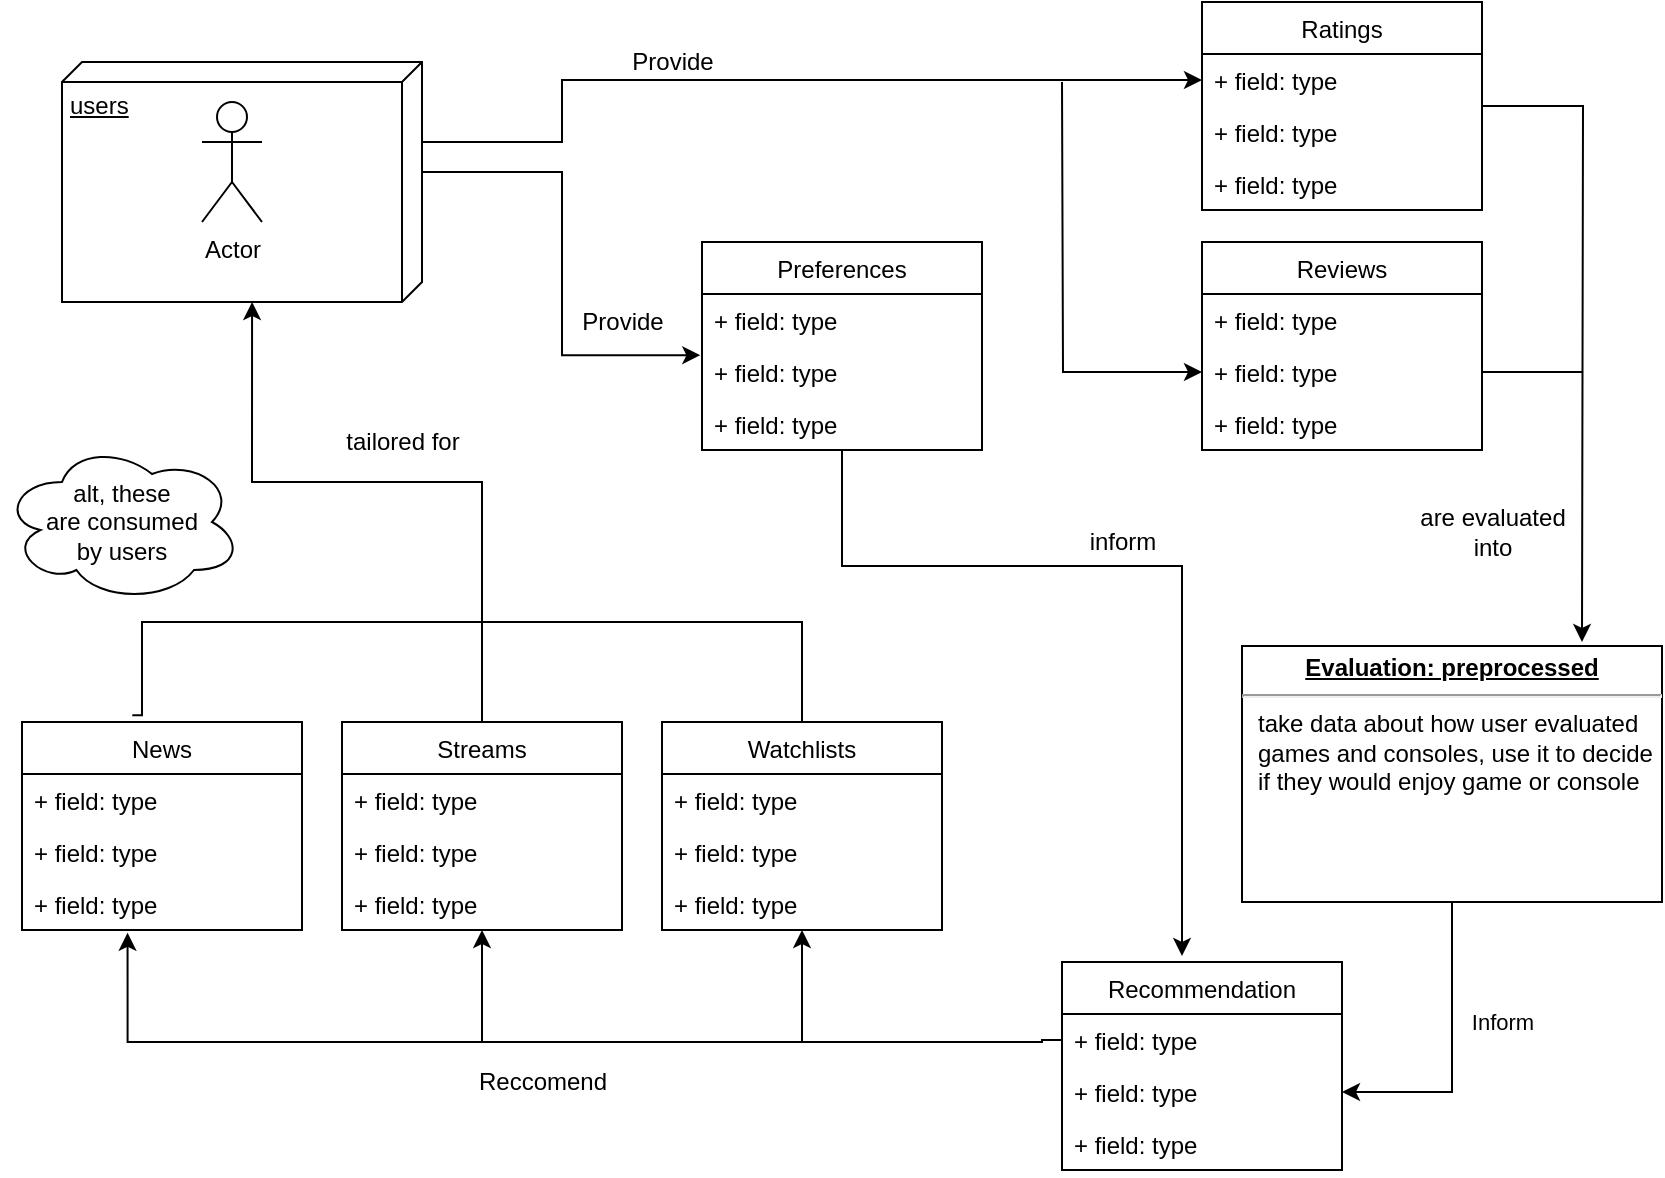 <mxfile version="13.10.7" type="device"><diagram id="y1WjTtdabq7NpuDS-B9A" name="Page-1"><mxGraphModel dx="1038" dy="579" grid="1" gridSize="10" guides="1" tooltips="1" connect="1" arrows="1" fold="1" page="1" pageScale="1" pageWidth="850" pageHeight="1100" math="0" shadow="0"><root><mxCell id="0"/><mxCell id="1" parent="0"/><mxCell id="kmG3smNx2aG15RVV7qXE-28" style="edgeStyle=orthogonalEdgeStyle;rounded=0;orthogonalLoop=1;jettySize=auto;html=1;entryX=-0.006;entryY=0.177;entryDx=0;entryDy=0;entryPerimeter=0;endArrow=classic;endFill=1;exitX=0;exitY=0;exitDx=55;exitDy=0;exitPerimeter=0;" edge="1" parent="1" source="kmG3smNx2aG15RVV7qXE-1" target="kmG3smNx2aG15RVV7qXE-7"><mxGeometry relative="1" as="geometry"/></mxCell><mxCell id="kmG3smNx2aG15RVV7qXE-29" style="edgeStyle=orthogonalEdgeStyle;rounded=0;orthogonalLoop=1;jettySize=auto;html=1;endArrow=classic;endFill=1;entryX=0;entryY=0.5;entryDx=0;entryDy=0;" edge="1" parent="1" source="kmG3smNx2aG15RVV7qXE-1" target="kmG3smNx2aG15RVV7qXE-10"><mxGeometry relative="1" as="geometry"><mxPoint x="480" y="90" as="targetPoint"/><Array as="points"><mxPoint x="290" y="110"/><mxPoint x="290" y="79"/></Array></mxGeometry></mxCell><mxCell id="kmG3smNx2aG15RVV7qXE-45" style="edgeStyle=orthogonalEdgeStyle;rounded=0;orthogonalLoop=1;jettySize=auto;html=1;endArrow=none;endFill=0;startArrow=classic;startFill=1;exitX=1;exitY=0.472;exitDx=0;exitDy=0;exitPerimeter=0;" edge="1" parent="1" source="kmG3smNx2aG15RVV7qXE-1"><mxGeometry relative="1" as="geometry"><mxPoint x="250" y="350" as="targetPoint"/><mxPoint x="135" y="200" as="sourcePoint"/><Array as="points"><mxPoint x="135" y="280"/><mxPoint x="250" y="280"/></Array></mxGeometry></mxCell><mxCell id="kmG3smNx2aG15RVV7qXE-1" value="users" style="verticalAlign=top;align=left;spacingTop=8;spacingLeft=2;spacingRight=12;shape=cube;size=10;direction=south;fontStyle=4;html=1;" vertex="1" parent="1"><mxGeometry x="40" y="70" width="180" height="120" as="geometry"/></mxCell><mxCell id="kmG3smNx2aG15RVV7qXE-2" value="Actor" style="shape=umlActor;verticalLabelPosition=bottom;verticalAlign=top;html=1;outlineConnect=0;" vertex="1" parent="1"><mxGeometry x="110" y="90" width="30" height="60" as="geometry"/></mxCell><mxCell id="kmG3smNx2aG15RVV7qXE-22" style="edgeStyle=orthogonalEdgeStyle;rounded=0;orthogonalLoop=1;jettySize=auto;html=1;" edge="1" parent="1" source="kmG3smNx2aG15RVV7qXE-5"><mxGeometry relative="1" as="geometry"><mxPoint x="600" y="517" as="targetPoint"/><Array as="points"><mxPoint x="430" y="322"/><mxPoint x="600" y="322"/><mxPoint x="600" y="517"/></Array></mxGeometry></mxCell><mxCell id="kmG3smNx2aG15RVV7qXE-5" value="Preferences" style="swimlane;fontStyle=0;childLayout=stackLayout;horizontal=1;startSize=26;fillColor=none;horizontalStack=0;resizeParent=1;resizeParentMax=0;resizeLast=0;collapsible=1;marginBottom=0;" vertex="1" parent="1"><mxGeometry x="360" y="160" width="140" height="104" as="geometry"/></mxCell><mxCell id="kmG3smNx2aG15RVV7qXE-6" value="+ field: type" style="text;strokeColor=none;fillColor=none;align=left;verticalAlign=top;spacingLeft=4;spacingRight=4;overflow=hidden;rotatable=0;points=[[0,0.5],[1,0.5]];portConstraint=eastwest;" vertex="1" parent="kmG3smNx2aG15RVV7qXE-5"><mxGeometry y="26" width="140" height="26" as="geometry"/></mxCell><mxCell id="kmG3smNx2aG15RVV7qXE-7" value="+ field: type" style="text;strokeColor=none;fillColor=none;align=left;verticalAlign=top;spacingLeft=4;spacingRight=4;overflow=hidden;rotatable=0;points=[[0,0.5],[1,0.5]];portConstraint=eastwest;" vertex="1" parent="kmG3smNx2aG15RVV7qXE-5"><mxGeometry y="52" width="140" height="26" as="geometry"/></mxCell><mxCell id="kmG3smNx2aG15RVV7qXE-8" value="+ field: type" style="text;strokeColor=none;fillColor=none;align=left;verticalAlign=top;spacingLeft=4;spacingRight=4;overflow=hidden;rotatable=0;points=[[0,0.5],[1,0.5]];portConstraint=eastwest;" vertex="1" parent="kmG3smNx2aG15RVV7qXE-5"><mxGeometry y="78" width="140" height="26" as="geometry"/></mxCell><mxCell id="kmG3smNx2aG15RVV7qXE-21" style="edgeStyle=orthogonalEdgeStyle;rounded=0;orthogonalLoop=1;jettySize=auto;html=1;" edge="1" parent="1" source="kmG3smNx2aG15RVV7qXE-9"><mxGeometry relative="1" as="geometry"><mxPoint x="800" y="360" as="targetPoint"/></mxGeometry></mxCell><mxCell id="kmG3smNx2aG15RVV7qXE-9" value="Ratings" style="swimlane;fontStyle=0;childLayout=stackLayout;horizontal=1;startSize=26;fillColor=none;horizontalStack=0;resizeParent=1;resizeParentMax=0;resizeLast=0;collapsible=1;marginBottom=0;" vertex="1" parent="1"><mxGeometry x="610" y="40" width="140" height="104" as="geometry"/></mxCell><mxCell id="kmG3smNx2aG15RVV7qXE-10" value="+ field: type" style="text;strokeColor=none;fillColor=none;align=left;verticalAlign=top;spacingLeft=4;spacingRight=4;overflow=hidden;rotatable=0;points=[[0,0.5],[1,0.5]];portConstraint=eastwest;" vertex="1" parent="kmG3smNx2aG15RVV7qXE-9"><mxGeometry y="26" width="140" height="26" as="geometry"/></mxCell><mxCell id="kmG3smNx2aG15RVV7qXE-11" value="+ field: type" style="text;strokeColor=none;fillColor=none;align=left;verticalAlign=top;spacingLeft=4;spacingRight=4;overflow=hidden;rotatable=0;points=[[0,0.5],[1,0.5]];portConstraint=eastwest;" vertex="1" parent="kmG3smNx2aG15RVV7qXE-9"><mxGeometry y="52" width="140" height="26" as="geometry"/></mxCell><mxCell id="kmG3smNx2aG15RVV7qXE-12" value="+ field: type" style="text;strokeColor=none;fillColor=none;align=left;verticalAlign=top;spacingLeft=4;spacingRight=4;overflow=hidden;rotatable=0;points=[[0,0.5],[1,0.5]];portConstraint=eastwest;" vertex="1" parent="kmG3smNx2aG15RVV7qXE-9"><mxGeometry y="78" width="140" height="26" as="geometry"/></mxCell><mxCell id="kmG3smNx2aG15RVV7qXE-17" value="Reviews" style="swimlane;fontStyle=0;childLayout=stackLayout;horizontal=1;startSize=26;fillColor=none;horizontalStack=0;resizeParent=1;resizeParentMax=0;resizeLast=0;collapsible=1;marginBottom=0;" vertex="1" parent="1"><mxGeometry x="610" y="160" width="140" height="104" as="geometry"/></mxCell><mxCell id="kmG3smNx2aG15RVV7qXE-18" value="+ field: type" style="text;strokeColor=none;fillColor=none;align=left;verticalAlign=top;spacingLeft=4;spacingRight=4;overflow=hidden;rotatable=0;points=[[0,0.5],[1,0.5]];portConstraint=eastwest;" vertex="1" parent="kmG3smNx2aG15RVV7qXE-17"><mxGeometry y="26" width="140" height="26" as="geometry"/></mxCell><mxCell id="kmG3smNx2aG15RVV7qXE-19" value="+ field: type" style="text;strokeColor=none;fillColor=none;align=left;verticalAlign=top;spacingLeft=4;spacingRight=4;overflow=hidden;rotatable=0;points=[[0,0.5],[1,0.5]];portConstraint=eastwest;" vertex="1" parent="kmG3smNx2aG15RVV7qXE-17"><mxGeometry y="52" width="140" height="26" as="geometry"/></mxCell><mxCell id="kmG3smNx2aG15RVV7qXE-20" value="+ field: type" style="text;strokeColor=none;fillColor=none;align=left;verticalAlign=top;spacingLeft=4;spacingRight=4;overflow=hidden;rotatable=0;points=[[0,0.5],[1,0.5]];portConstraint=eastwest;" vertex="1" parent="kmG3smNx2aG15RVV7qXE-17"><mxGeometry y="78" width="140" height="26" as="geometry"/></mxCell><mxCell id="kmG3smNx2aG15RVV7qXE-23" style="edgeStyle=orthogonalEdgeStyle;rounded=0;orthogonalLoop=1;jettySize=auto;html=1;endArrow=none;endFill=0;" edge="1" parent="1" source="kmG3smNx2aG15RVV7qXE-19"><mxGeometry relative="1" as="geometry"><mxPoint x="800" y="225" as="targetPoint"/></mxGeometry></mxCell><mxCell id="kmG3smNx2aG15RVV7qXE-46" style="edgeStyle=orthogonalEdgeStyle;rounded=0;orthogonalLoop=1;jettySize=auto;html=1;endArrow=classic;endFill=1;entryX=0.377;entryY=1.054;entryDx=0;entryDy=0;entryPerimeter=0;exitX=0;exitY=0.5;exitDx=0;exitDy=0;" edge="1" parent="1" source="kmG3smNx2aG15RVV7qXE-25" target="kmG3smNx2aG15RVV7qXE-34"><mxGeometry relative="1" as="geometry"><mxPoint x="60" y="572" as="targetPoint"/><Array as="points"><mxPoint x="530" y="559"/><mxPoint x="530" y="560"/><mxPoint x="73" y="560"/></Array></mxGeometry></mxCell><mxCell id="kmG3smNx2aG15RVV7qXE-24" value="Recommendation" style="swimlane;fontStyle=0;childLayout=stackLayout;horizontal=1;startSize=26;fillColor=none;horizontalStack=0;resizeParent=1;resizeParentMax=0;resizeLast=0;collapsible=1;marginBottom=0;" vertex="1" parent="1"><mxGeometry x="540" y="520" width="140" height="104" as="geometry"/></mxCell><mxCell id="kmG3smNx2aG15RVV7qXE-25" value="+ field: type" style="text;strokeColor=none;fillColor=none;align=left;verticalAlign=top;spacingLeft=4;spacingRight=4;overflow=hidden;rotatable=0;points=[[0,0.5],[1,0.5]];portConstraint=eastwest;" vertex="1" parent="kmG3smNx2aG15RVV7qXE-24"><mxGeometry y="26" width="140" height="26" as="geometry"/></mxCell><mxCell id="kmG3smNx2aG15RVV7qXE-26" value="+ field: type" style="text;strokeColor=none;fillColor=none;align=left;verticalAlign=top;spacingLeft=4;spacingRight=4;overflow=hidden;rotatable=0;points=[[0,0.5],[1,0.5]];portConstraint=eastwest;" vertex="1" parent="kmG3smNx2aG15RVV7qXE-24"><mxGeometry y="52" width="140" height="26" as="geometry"/></mxCell><mxCell id="kmG3smNx2aG15RVV7qXE-27" value="+ field: type" style="text;strokeColor=none;fillColor=none;align=left;verticalAlign=top;spacingLeft=4;spacingRight=4;overflow=hidden;rotatable=0;points=[[0,0.5],[1,0.5]];portConstraint=eastwest;" vertex="1" parent="kmG3smNx2aG15RVV7qXE-24"><mxGeometry y="78" width="140" height="26" as="geometry"/></mxCell><mxCell id="kmG3smNx2aG15RVV7qXE-30" style="edgeStyle=orthogonalEdgeStyle;rounded=0;orthogonalLoop=1;jettySize=auto;html=1;endArrow=none;endFill=0;startArrow=classic;startFill=1;" edge="1" parent="1" source="kmG3smNx2aG15RVV7qXE-19"><mxGeometry relative="1" as="geometry"><mxPoint x="540" y="80" as="targetPoint"/></mxGeometry></mxCell><mxCell id="kmG3smNx2aG15RVV7qXE-31" value="News" style="swimlane;fontStyle=0;childLayout=stackLayout;horizontal=1;startSize=26;fillColor=none;horizontalStack=0;resizeParent=1;resizeParentMax=0;resizeLast=0;collapsible=1;marginBottom=0;" vertex="1" parent="1"><mxGeometry x="20" y="400" width="140" height="104" as="geometry"/></mxCell><mxCell id="kmG3smNx2aG15RVV7qXE-32" value="+ field: type" style="text;strokeColor=none;fillColor=none;align=left;verticalAlign=top;spacingLeft=4;spacingRight=4;overflow=hidden;rotatable=0;points=[[0,0.5],[1,0.5]];portConstraint=eastwest;" vertex="1" parent="kmG3smNx2aG15RVV7qXE-31"><mxGeometry y="26" width="140" height="26" as="geometry"/></mxCell><mxCell id="kmG3smNx2aG15RVV7qXE-33" value="+ field: type" style="text;strokeColor=none;fillColor=none;align=left;verticalAlign=top;spacingLeft=4;spacingRight=4;overflow=hidden;rotatable=0;points=[[0,0.5],[1,0.5]];portConstraint=eastwest;" vertex="1" parent="kmG3smNx2aG15RVV7qXE-31"><mxGeometry y="52" width="140" height="26" as="geometry"/></mxCell><mxCell id="kmG3smNx2aG15RVV7qXE-34" value="+ field: type" style="text;strokeColor=none;fillColor=none;align=left;verticalAlign=top;spacingLeft=4;spacingRight=4;overflow=hidden;rotatable=0;points=[[0,0.5],[1,0.5]];portConstraint=eastwest;" vertex="1" parent="kmG3smNx2aG15RVV7qXE-31"><mxGeometry y="78" width="140" height="26" as="geometry"/></mxCell><mxCell id="kmG3smNx2aG15RVV7qXE-44" style="edgeStyle=orthogonalEdgeStyle;rounded=0;orthogonalLoop=1;jettySize=auto;html=1;endArrow=none;endFill=0;" edge="1" parent="1" source="kmG3smNx2aG15RVV7qXE-35"><mxGeometry relative="1" as="geometry"><mxPoint x="250" y="350" as="targetPoint"/></mxGeometry></mxCell><mxCell id="kmG3smNx2aG15RVV7qXE-47" style="edgeStyle=orthogonalEdgeStyle;rounded=0;orthogonalLoop=1;jettySize=auto;html=1;endArrow=none;endFill=0;startArrow=classic;startFill=1;" edge="1" parent="1" source="kmG3smNx2aG15RVV7qXE-35"><mxGeometry relative="1" as="geometry"><mxPoint x="250" y="560" as="targetPoint"/></mxGeometry></mxCell><mxCell id="kmG3smNx2aG15RVV7qXE-35" value="Streams" style="swimlane;fontStyle=0;childLayout=stackLayout;horizontal=1;startSize=26;fillColor=none;horizontalStack=0;resizeParent=1;resizeParentMax=0;resizeLast=0;collapsible=1;marginBottom=0;" vertex="1" parent="1"><mxGeometry x="180" y="400" width="140" height="104" as="geometry"/></mxCell><mxCell id="kmG3smNx2aG15RVV7qXE-36" value="+ field: type" style="text;strokeColor=none;fillColor=none;align=left;verticalAlign=top;spacingLeft=4;spacingRight=4;overflow=hidden;rotatable=0;points=[[0,0.5],[1,0.5]];portConstraint=eastwest;" vertex="1" parent="kmG3smNx2aG15RVV7qXE-35"><mxGeometry y="26" width="140" height="26" as="geometry"/></mxCell><mxCell id="kmG3smNx2aG15RVV7qXE-37" value="+ field: type" style="text;strokeColor=none;fillColor=none;align=left;verticalAlign=top;spacingLeft=4;spacingRight=4;overflow=hidden;rotatable=0;points=[[0,0.5],[1,0.5]];portConstraint=eastwest;" vertex="1" parent="kmG3smNx2aG15RVV7qXE-35"><mxGeometry y="52" width="140" height="26" as="geometry"/></mxCell><mxCell id="kmG3smNx2aG15RVV7qXE-38" value="+ field: type" style="text;strokeColor=none;fillColor=none;align=left;verticalAlign=top;spacingLeft=4;spacingRight=4;overflow=hidden;rotatable=0;points=[[0,0.5],[1,0.5]];portConstraint=eastwest;" vertex="1" parent="kmG3smNx2aG15RVV7qXE-35"><mxGeometry y="78" width="140" height="26" as="geometry"/></mxCell><mxCell id="kmG3smNx2aG15RVV7qXE-43" style="edgeStyle=orthogonalEdgeStyle;rounded=0;orthogonalLoop=1;jettySize=auto;html=1;endArrow=none;endFill=0;entryX=0.394;entryY=-0.033;entryDx=0;entryDy=0;entryPerimeter=0;" edge="1" parent="1" source="kmG3smNx2aG15RVV7qXE-39" target="kmG3smNx2aG15RVV7qXE-31"><mxGeometry relative="1" as="geometry"><mxPoint x="80" y="360" as="targetPoint"/><Array as="points"><mxPoint x="410" y="350"/><mxPoint x="80" y="350"/><mxPoint x="80" y="397"/></Array></mxGeometry></mxCell><mxCell id="kmG3smNx2aG15RVV7qXE-48" style="edgeStyle=orthogonalEdgeStyle;rounded=0;orthogonalLoop=1;jettySize=auto;html=1;endArrow=none;endFill=0;startArrow=classic;startFill=1;" edge="1" parent="1" source="kmG3smNx2aG15RVV7qXE-39"><mxGeometry relative="1" as="geometry"><mxPoint x="410" y="560" as="targetPoint"/></mxGeometry></mxCell><mxCell id="kmG3smNx2aG15RVV7qXE-39" value="Watchlists" style="swimlane;fontStyle=0;childLayout=stackLayout;horizontal=1;startSize=26;fillColor=none;horizontalStack=0;resizeParent=1;resizeParentMax=0;resizeLast=0;collapsible=1;marginBottom=0;" vertex="1" parent="1"><mxGeometry x="340" y="400" width="140" height="104" as="geometry"/></mxCell><mxCell id="kmG3smNx2aG15RVV7qXE-40" value="+ field: type" style="text;strokeColor=none;fillColor=none;align=left;verticalAlign=top;spacingLeft=4;spacingRight=4;overflow=hidden;rotatable=0;points=[[0,0.5],[1,0.5]];portConstraint=eastwest;" vertex="1" parent="kmG3smNx2aG15RVV7qXE-39"><mxGeometry y="26" width="140" height="26" as="geometry"/></mxCell><mxCell id="kmG3smNx2aG15RVV7qXE-41" value="+ field: type" style="text;strokeColor=none;fillColor=none;align=left;verticalAlign=top;spacingLeft=4;spacingRight=4;overflow=hidden;rotatable=0;points=[[0,0.5],[1,0.5]];portConstraint=eastwest;" vertex="1" parent="kmG3smNx2aG15RVV7qXE-39"><mxGeometry y="52" width="140" height="26" as="geometry"/></mxCell><mxCell id="kmG3smNx2aG15RVV7qXE-42" value="+ field: type" style="text;strokeColor=none;fillColor=none;align=left;verticalAlign=top;spacingLeft=4;spacingRight=4;overflow=hidden;rotatable=0;points=[[0,0.5],[1,0.5]];portConstraint=eastwest;" vertex="1" parent="kmG3smNx2aG15RVV7qXE-39"><mxGeometry y="78" width="140" height="26" as="geometry"/></mxCell><mxCell id="kmG3smNx2aG15RVV7qXE-52" style="edgeStyle=orthogonalEdgeStyle;rounded=0;orthogonalLoop=1;jettySize=auto;html=1;entryX=1;entryY=0.5;entryDx=0;entryDy=0;" edge="1" parent="1" source="kmG3smNx2aG15RVV7qXE-50" target="kmG3smNx2aG15RVV7qXE-26"><mxGeometry relative="1" as="geometry"/></mxCell><mxCell id="kmG3smNx2aG15RVV7qXE-57" value="Inform" style="edgeLabel;html=1;align=center;verticalAlign=middle;resizable=0;points=[];" vertex="1" connectable="0" parent="kmG3smNx2aG15RVV7qXE-52"><mxGeometry x="-0.224" y="9" relative="1" as="geometry"><mxPoint x="16" y="2" as="offset"/></mxGeometry></mxCell><mxCell id="kmG3smNx2aG15RVV7qXE-50" value="&lt;p style=&quot;margin: 0px ; margin-top: 4px ; text-align: center ; text-decoration: underline&quot;&gt;&lt;b&gt;Evaluation: preprocessed&lt;/b&gt;&lt;/p&gt;&lt;hr&gt;&lt;p style=&quot;margin: 0px ; margin-left: 8px&quot;&gt;take data about how user evaluated&lt;/p&gt;&lt;p style=&quot;margin: 0px ; margin-left: 8px&quot;&gt;games and consoles, use it to decide&lt;/p&gt;&lt;p style=&quot;margin: 0px ; margin-left: 8px&quot;&gt;if they would enjoy game or console&lt;/p&gt;" style="verticalAlign=top;align=left;overflow=fill;fontSize=12;fontFamily=Helvetica;html=1;" vertex="1" parent="1"><mxGeometry x="630" y="362" width="210" height="128" as="geometry"/></mxCell><mxCell id="kmG3smNx2aG15RVV7qXE-53" value="Provide" style="text;html=1;align=center;verticalAlign=middle;resizable=0;points=[];autosize=1;" vertex="1" parent="1"><mxGeometry x="290" y="190" width="60" height="20" as="geometry"/></mxCell><mxCell id="kmG3smNx2aG15RVV7qXE-54" value="inform" style="text;html=1;align=center;verticalAlign=middle;resizable=0;points=[];autosize=1;" vertex="1" parent="1"><mxGeometry x="545" y="300" width="50" height="20" as="geometry"/></mxCell><mxCell id="kmG3smNx2aG15RVV7qXE-55" value="Provide" style="text;html=1;align=center;verticalAlign=middle;resizable=0;points=[];autosize=1;" vertex="1" parent="1"><mxGeometry x="315" y="60" width="60" height="20" as="geometry"/></mxCell><mxCell id="kmG3smNx2aG15RVV7qXE-56" value="are evaluated &lt;br&gt;into" style="text;html=1;align=center;verticalAlign=middle;resizable=0;points=[];autosize=1;" vertex="1" parent="1"><mxGeometry x="710" y="290" width="90" height="30" as="geometry"/></mxCell><mxCell id="kmG3smNx2aG15RVV7qXE-58" value="Reccomend" style="text;html=1;align=center;verticalAlign=middle;resizable=0;points=[];autosize=1;" vertex="1" parent="1"><mxGeometry x="240" y="570" width="80" height="20" as="geometry"/></mxCell><mxCell id="kmG3smNx2aG15RVV7qXE-59" value="tailored for" style="text;html=1;align=center;verticalAlign=middle;resizable=0;points=[];autosize=1;" vertex="1" parent="1"><mxGeometry x="175" y="250" width="70" height="20" as="geometry"/></mxCell><mxCell id="kmG3smNx2aG15RVV7qXE-62" value="alt, these&lt;br&gt;are consumed&lt;br&gt;by users" style="ellipse;shape=cloud;whiteSpace=wrap;html=1;" vertex="1" parent="1"><mxGeometry x="10" y="260" width="120" height="80" as="geometry"/></mxCell></root></mxGraphModel></diagram></mxfile>